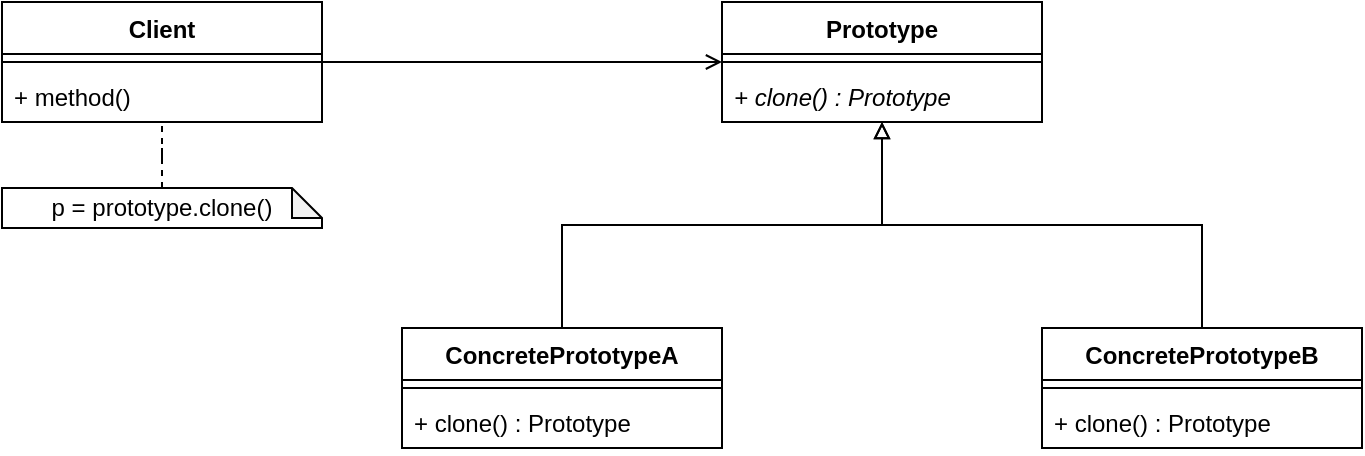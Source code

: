 <mxfile version="13.7.9" type="device"><diagram id="gNoPfI23WrX478MZ4xq1" name="Página-1"><mxGraphModel dx="1086" dy="806" grid="1" gridSize="10" guides="1" tooltips="1" connect="1" arrows="1" fold="1" page="1" pageScale="1" pageWidth="827" pageHeight="1169" math="0" shadow="0"><root><mxCell id="0"/><mxCell id="1" parent="0"/><mxCell id="J0uLvm9CuKjTMZn94ThD-5" value="Prototype" style="swimlane;fontStyle=1;align=center;verticalAlign=top;childLayout=stackLayout;horizontal=1;startSize=26;horizontalStack=0;resizeParent=1;resizeParentMax=0;resizeLast=0;collapsible=1;marginBottom=0;" vertex="1" parent="1"><mxGeometry x="470" y="147" width="160" height="60" as="geometry"/></mxCell><mxCell id="J0uLvm9CuKjTMZn94ThD-7" value="" style="line;strokeWidth=1;fillColor=none;align=left;verticalAlign=middle;spacingTop=-1;spacingLeft=3;spacingRight=3;rotatable=0;labelPosition=right;points=[];portConstraint=eastwest;" vertex="1" parent="J0uLvm9CuKjTMZn94ThD-5"><mxGeometry y="26" width="160" height="8" as="geometry"/></mxCell><mxCell id="J0uLvm9CuKjTMZn94ThD-8" value="+ clone() : Prototype" style="text;strokeColor=none;fillColor=none;align=left;verticalAlign=top;spacingLeft=4;spacingRight=4;overflow=hidden;rotatable=0;points=[[0,0.5],[1,0.5]];portConstraint=eastwest;fontStyle=2" vertex="1" parent="J0uLvm9CuKjTMZn94ThD-5"><mxGeometry y="34" width="160" height="26" as="geometry"/></mxCell><mxCell id="J0uLvm9CuKjTMZn94ThD-18" style="edgeStyle=orthogonalEdgeStyle;rounded=0;orthogonalLoop=1;jettySize=auto;html=1;exitX=0.5;exitY=0;exitDx=0;exitDy=0;endArrow=block;endFill=0;" edge="1" parent="1" source="J0uLvm9CuKjTMZn94ThD-9" target="J0uLvm9CuKjTMZn94ThD-5"><mxGeometry relative="1" as="geometry"/></mxCell><mxCell id="J0uLvm9CuKjTMZn94ThD-9" value="ConcretePrototypeA" style="swimlane;fontStyle=1;align=center;verticalAlign=top;childLayout=stackLayout;horizontal=1;startSize=26;horizontalStack=0;resizeParent=1;resizeParentMax=0;resizeLast=0;collapsible=1;marginBottom=0;" vertex="1" parent="1"><mxGeometry x="310" y="310" width="160" height="60" as="geometry"/></mxCell><mxCell id="J0uLvm9CuKjTMZn94ThD-11" value="" style="line;strokeWidth=1;fillColor=none;align=left;verticalAlign=middle;spacingTop=-1;spacingLeft=3;spacingRight=3;rotatable=0;labelPosition=right;points=[];portConstraint=eastwest;" vertex="1" parent="J0uLvm9CuKjTMZn94ThD-9"><mxGeometry y="26" width="160" height="8" as="geometry"/></mxCell><mxCell id="J0uLvm9CuKjTMZn94ThD-12" value="+ clone() : Prototype" style="text;strokeColor=none;fillColor=none;align=left;verticalAlign=top;spacingLeft=4;spacingRight=4;overflow=hidden;rotatable=0;points=[[0,0.5],[1,0.5]];portConstraint=eastwest;" vertex="1" parent="J0uLvm9CuKjTMZn94ThD-9"><mxGeometry y="34" width="160" height="26" as="geometry"/></mxCell><mxCell id="J0uLvm9CuKjTMZn94ThD-19" style="edgeStyle=orthogonalEdgeStyle;rounded=0;orthogonalLoop=1;jettySize=auto;html=1;exitX=0.5;exitY=0;exitDx=0;exitDy=0;endArrow=block;endFill=0;" edge="1" parent="1" source="J0uLvm9CuKjTMZn94ThD-13" target="J0uLvm9CuKjTMZn94ThD-5"><mxGeometry relative="1" as="geometry"/></mxCell><mxCell id="J0uLvm9CuKjTMZn94ThD-13" value="ConcretePrototypeB" style="swimlane;fontStyle=1;align=center;verticalAlign=top;childLayout=stackLayout;horizontal=1;startSize=26;horizontalStack=0;resizeParent=1;resizeParentMax=0;resizeLast=0;collapsible=1;marginBottom=0;" vertex="1" parent="1"><mxGeometry x="630" y="310" width="160" height="60" as="geometry"/></mxCell><mxCell id="J0uLvm9CuKjTMZn94ThD-15" value="" style="line;strokeWidth=1;fillColor=none;align=left;verticalAlign=middle;spacingTop=-1;spacingLeft=3;spacingRight=3;rotatable=0;labelPosition=right;points=[];portConstraint=eastwest;" vertex="1" parent="J0uLvm9CuKjTMZn94ThD-13"><mxGeometry y="26" width="160" height="8" as="geometry"/></mxCell><mxCell id="J0uLvm9CuKjTMZn94ThD-16" value="+ clone() : Prototype" style="text;strokeColor=none;fillColor=none;align=left;verticalAlign=top;spacingLeft=4;spacingRight=4;overflow=hidden;rotatable=0;points=[[0,0.5],[1,0.5]];portConstraint=eastwest;" vertex="1" parent="J0uLvm9CuKjTMZn94ThD-13"><mxGeometry y="34" width="160" height="26" as="geometry"/></mxCell><mxCell id="J0uLvm9CuKjTMZn94ThD-17" style="edgeStyle=orthogonalEdgeStyle;rounded=0;orthogonalLoop=1;jettySize=auto;html=1;exitX=1;exitY=0.5;exitDx=0;exitDy=0;endArrow=open;endFill=0;" edge="1" parent="1" source="J0uLvm9CuKjTMZn94ThD-1" target="J0uLvm9CuKjTMZn94ThD-5"><mxGeometry relative="1" as="geometry"/></mxCell><mxCell id="J0uLvm9CuKjTMZn94ThD-1" value="Client" style="swimlane;fontStyle=1;align=center;verticalAlign=top;childLayout=stackLayout;horizontal=1;startSize=26;horizontalStack=0;resizeParent=1;resizeParentMax=0;resizeLast=0;collapsible=1;marginBottom=0;" vertex="1" parent="1"><mxGeometry x="110" y="147" width="160" height="60" as="geometry"/></mxCell><mxCell id="J0uLvm9CuKjTMZn94ThD-3" value="" style="line;strokeWidth=1;fillColor=none;align=left;verticalAlign=middle;spacingTop=-1;spacingLeft=3;spacingRight=3;rotatable=0;labelPosition=right;points=[];portConstraint=eastwest;" vertex="1" parent="J0uLvm9CuKjTMZn94ThD-1"><mxGeometry y="26" width="160" height="8" as="geometry"/></mxCell><mxCell id="J0uLvm9CuKjTMZn94ThD-4" value="+ method()" style="text;strokeColor=none;fillColor=none;align=left;verticalAlign=top;spacingLeft=4;spacingRight=4;overflow=hidden;rotatable=0;points=[[0,0.5],[1,0.5]];portConstraint=eastwest;" vertex="1" parent="J0uLvm9CuKjTMZn94ThD-1"><mxGeometry y="34" width="160" height="26" as="geometry"/></mxCell><mxCell id="J0uLvm9CuKjTMZn94ThD-21" style="edgeStyle=orthogonalEdgeStyle;rounded=0;orthogonalLoop=1;jettySize=auto;html=1;exitX=0.5;exitY=0;exitDx=0;exitDy=0;exitPerimeter=0;endArrow=none;endFill=0;startArrow=none;startFill=0;dashed=1;" edge="1" parent="1" source="J0uLvm9CuKjTMZn94ThD-20" target="J0uLvm9CuKjTMZn94ThD-1"><mxGeometry relative="1" as="geometry"/></mxCell><mxCell id="J0uLvm9CuKjTMZn94ThD-20" value="p = prototype.clone()" style="shape=note;whiteSpace=wrap;html=1;backgroundOutline=1;darkOpacity=0.05;size=15;" vertex="1" parent="1"><mxGeometry x="110" y="240" width="160" height="20" as="geometry"/></mxCell></root></mxGraphModel></diagram></mxfile>